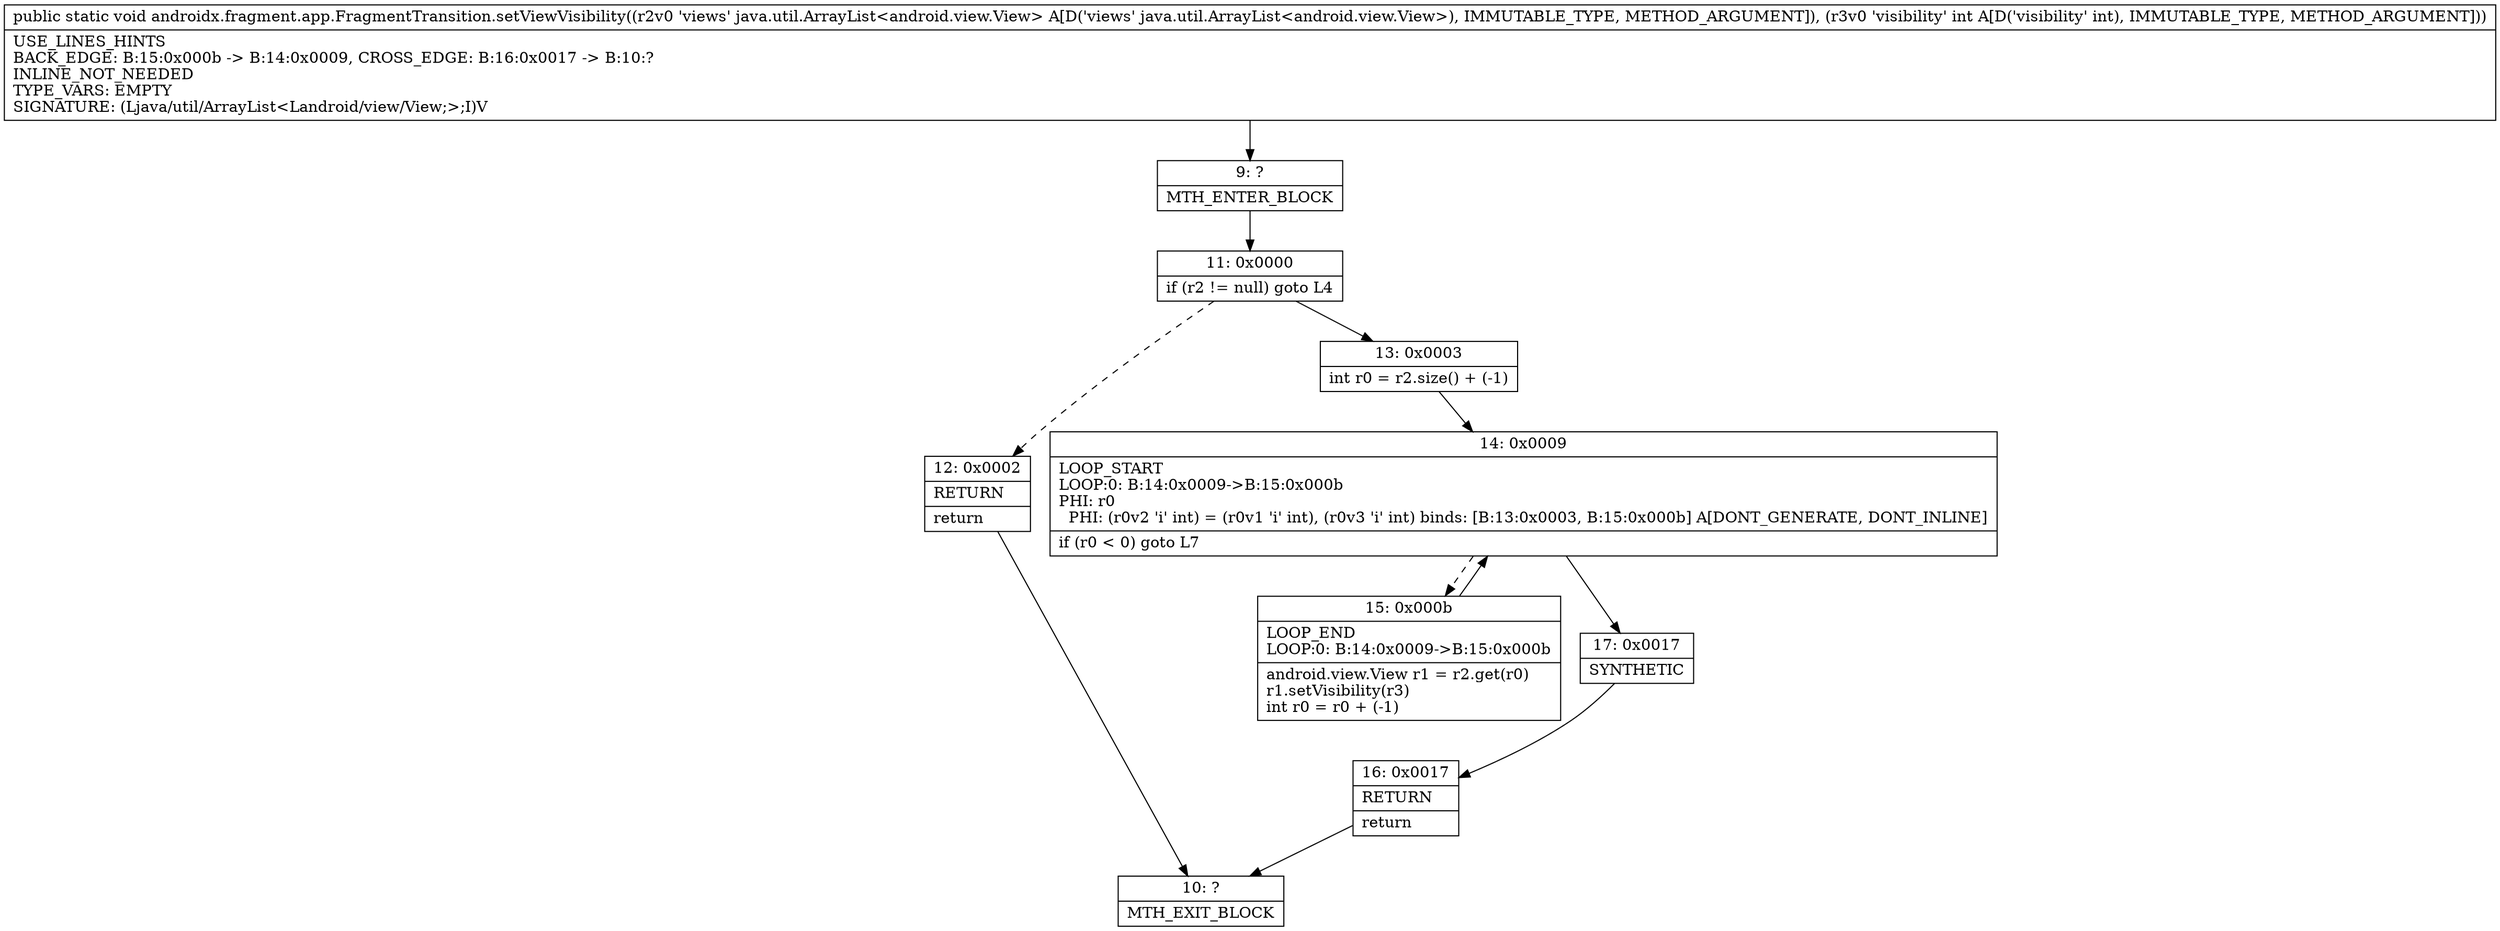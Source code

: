 digraph "CFG forandroidx.fragment.app.FragmentTransition.setViewVisibility(Ljava\/util\/ArrayList;I)V" {
Node_9 [shape=record,label="{9\:\ ?|MTH_ENTER_BLOCK\l}"];
Node_11 [shape=record,label="{11\:\ 0x0000|if (r2 != null) goto L4\l}"];
Node_12 [shape=record,label="{12\:\ 0x0002|RETURN\l|return\l}"];
Node_10 [shape=record,label="{10\:\ ?|MTH_EXIT_BLOCK\l}"];
Node_13 [shape=record,label="{13\:\ 0x0003|int r0 = r2.size() + (\-1)\l}"];
Node_14 [shape=record,label="{14\:\ 0x0009|LOOP_START\lLOOP:0: B:14:0x0009\-\>B:15:0x000b\lPHI: r0 \l  PHI: (r0v2 'i' int) = (r0v1 'i' int), (r0v3 'i' int) binds: [B:13:0x0003, B:15:0x000b] A[DONT_GENERATE, DONT_INLINE]\l|if (r0 \< 0) goto L7\l}"];
Node_15 [shape=record,label="{15\:\ 0x000b|LOOP_END\lLOOP:0: B:14:0x0009\-\>B:15:0x000b\l|android.view.View r1 = r2.get(r0)\lr1.setVisibility(r3)\lint r0 = r0 + (\-1)\l}"];
Node_17 [shape=record,label="{17\:\ 0x0017|SYNTHETIC\l}"];
Node_16 [shape=record,label="{16\:\ 0x0017|RETURN\l|return\l}"];
MethodNode[shape=record,label="{public static void androidx.fragment.app.FragmentTransition.setViewVisibility((r2v0 'views' java.util.ArrayList\<android.view.View\> A[D('views' java.util.ArrayList\<android.view.View\>), IMMUTABLE_TYPE, METHOD_ARGUMENT]), (r3v0 'visibility' int A[D('visibility' int), IMMUTABLE_TYPE, METHOD_ARGUMENT]))  | USE_LINES_HINTS\lBACK_EDGE: B:15:0x000b \-\> B:14:0x0009, CROSS_EDGE: B:16:0x0017 \-\> B:10:?\lINLINE_NOT_NEEDED\lTYPE_VARS: EMPTY\lSIGNATURE: (Ljava\/util\/ArrayList\<Landroid\/view\/View;\>;I)V\l}"];
MethodNode -> Node_9;Node_9 -> Node_11;
Node_11 -> Node_12[style=dashed];
Node_11 -> Node_13;
Node_12 -> Node_10;
Node_13 -> Node_14;
Node_14 -> Node_15[style=dashed];
Node_14 -> Node_17;
Node_15 -> Node_14;
Node_17 -> Node_16;
Node_16 -> Node_10;
}

